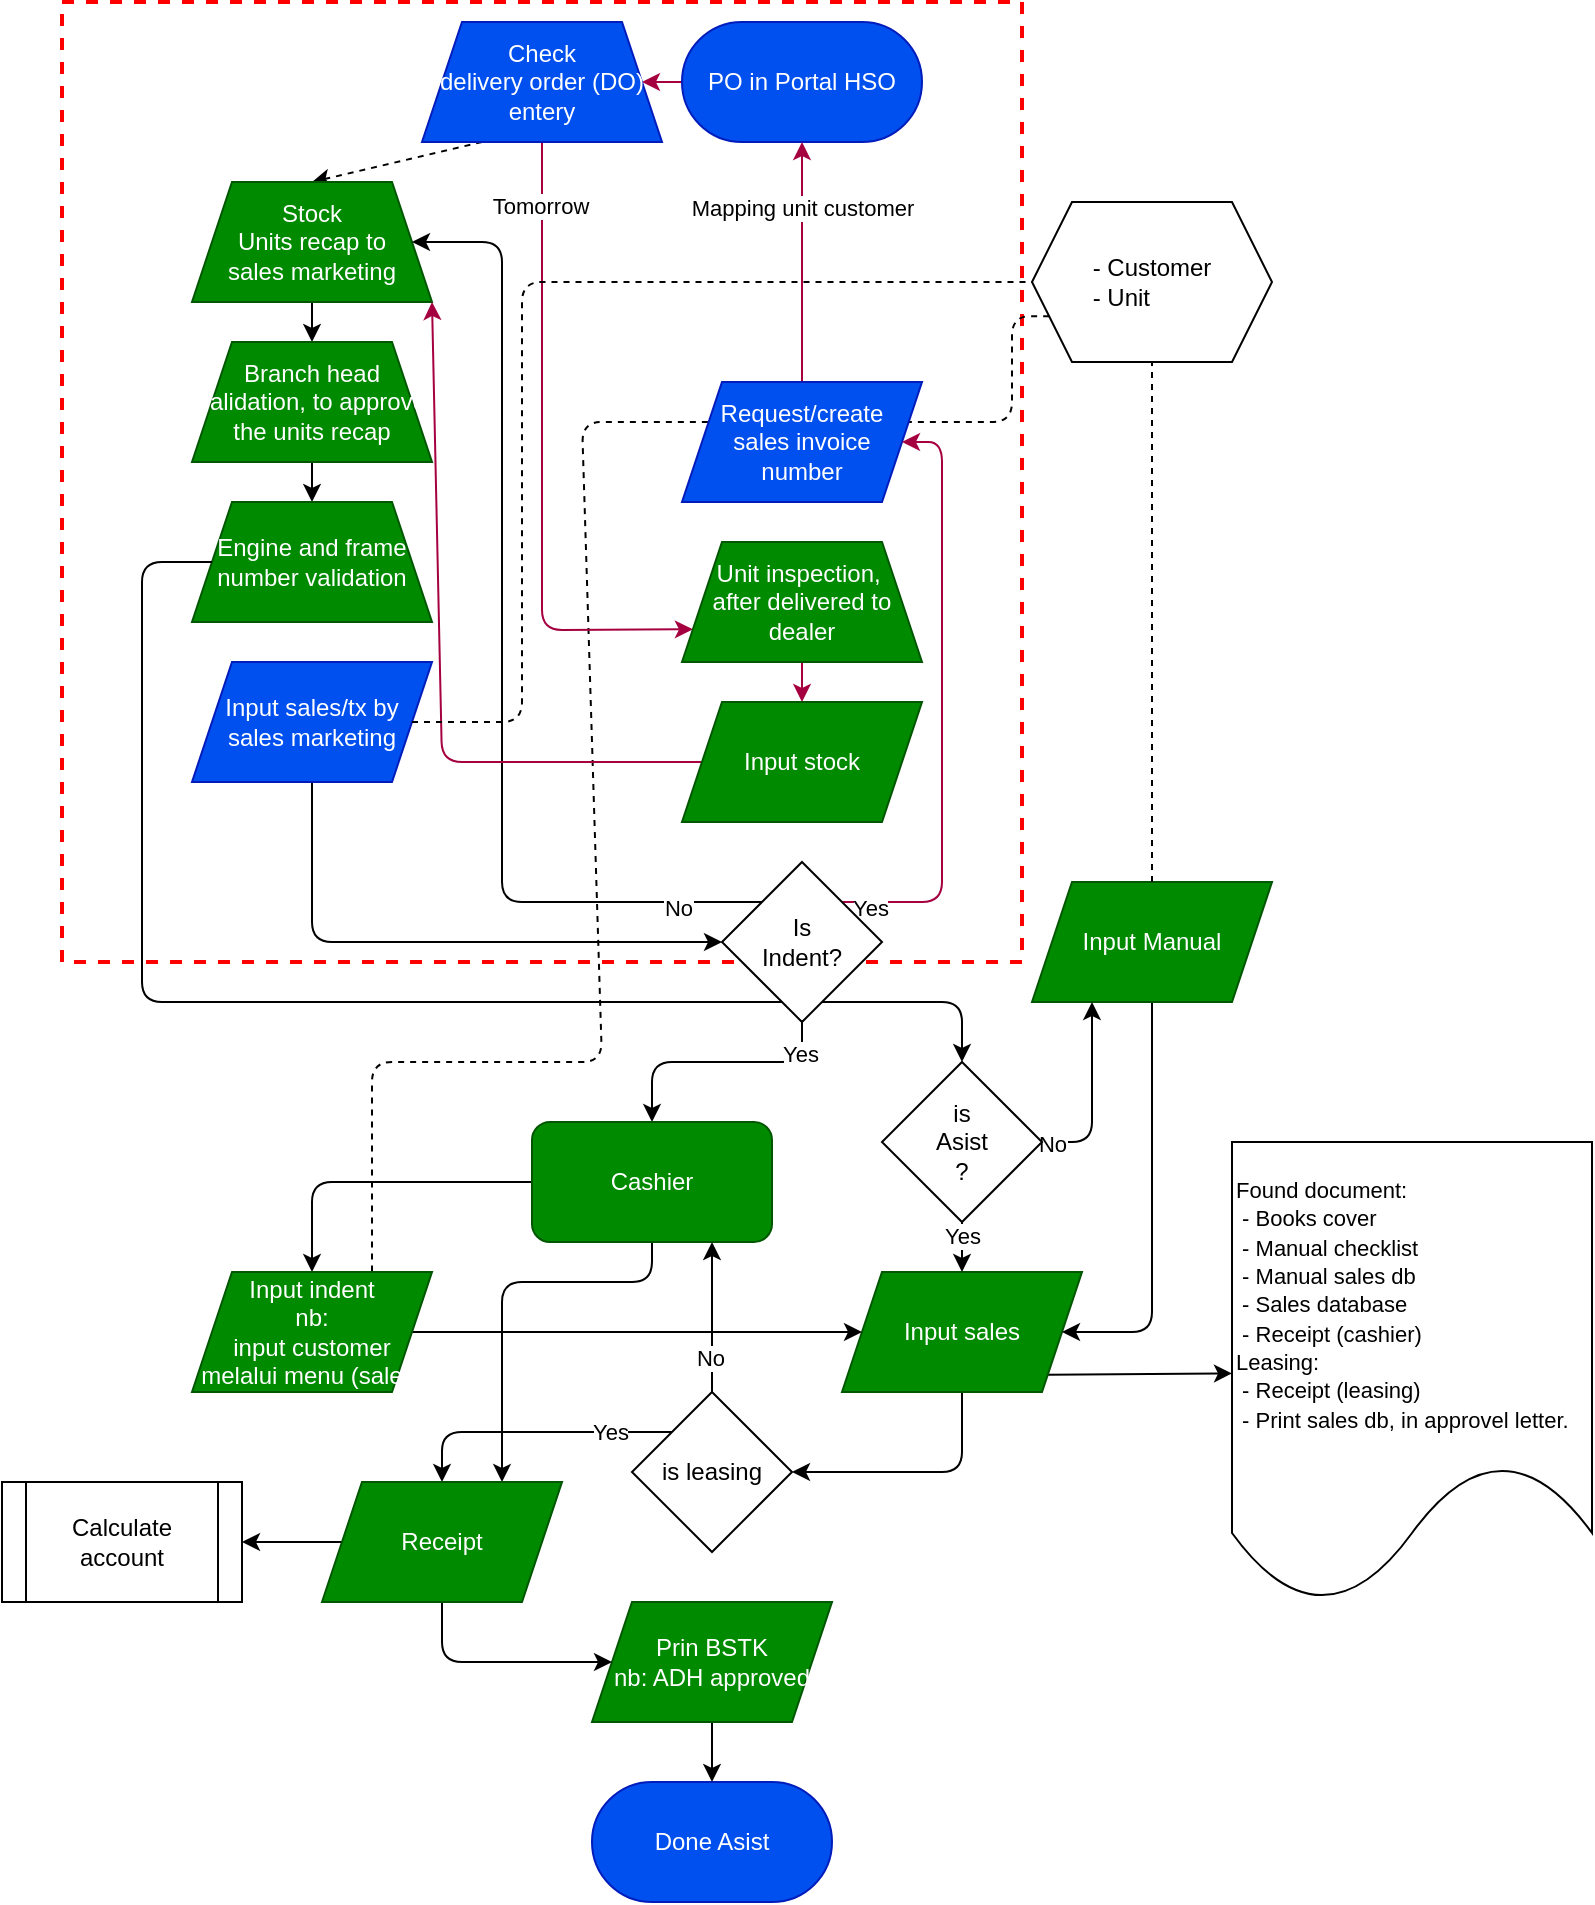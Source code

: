 <mxfile>
    <diagram id="iJ4j9qFzNyPS3AFb-b5w" name="BSTK">
        <mxGraphModel dx="1132" dy="708" grid="1" gridSize="10" guides="1" tooltips="1" connect="1" arrows="1" fold="1" page="1" pageScale="1" pageWidth="850" pageHeight="1100" math="0" shadow="0">
            <root>
                <mxCell id="0"/>
                <mxCell id="1" parent="0"/>
                <mxCell id="69" value="" style="whiteSpace=wrap;html=1;aspect=fixed;fillColor=none;dashed=1;strokeColor=#FF0000;strokeWidth=2;" vertex="1" parent="1">
                    <mxGeometry x="60" y="30" width="480" height="480" as="geometry"/>
                </mxCell>
                <mxCell id="65" value="" style="endArrow=none;html=1;dashed=1;entryX=0.75;entryY=0;entryDx=0;entryDy=0;exitX=0;exitY=0.75;exitDx=0;exitDy=0;" parent="1" source="28" target="39" edge="1">
                    <mxGeometry width="50" height="50" relative="1" as="geometry">
                        <mxPoint x="555" y="250" as="sourcePoint"/>
                        <mxPoint x="175" y="640" as="targetPoint"/>
                        <Array as="points">
                            <mxPoint x="535" y="187"/>
                            <mxPoint x="535" y="240"/>
                            <mxPoint x="320" y="240"/>
                            <mxPoint x="330" y="560"/>
                            <mxPoint x="215" y="560"/>
                        </Array>
                    </mxGeometry>
                </mxCell>
                <mxCell id="6" value="" style="edgeStyle=none;html=1;fillColor=#d80073;strokeColor=#A50040;" parent="1" source="2" target="5" edge="1">
                    <mxGeometry relative="1" as="geometry"/>
                </mxCell>
                <mxCell id="2" value="PO in Portal HSO" style="rounded=1;whiteSpace=wrap;html=1;arcSize=50;fillColor=#0050ef;fontColor=#ffffff;strokeColor=#001DBC;" parent="1" vertex="1">
                    <mxGeometry x="370" y="40" width="120" height="60" as="geometry"/>
                </mxCell>
                <mxCell id="8" value="" style="edgeStyle=none;html=1;entryX=0;entryY=0.75;entryDx=0;entryDy=0;fillColor=#d80073;strokeColor=#A50040;" parent="1" source="5" target="19" edge="1">
                    <mxGeometry relative="1" as="geometry">
                        <Array as="points">
                            <mxPoint x="300" y="344"/>
                        </Array>
                    </mxGeometry>
                </mxCell>
                <mxCell id="77" value="Tomorrow" style="edgeLabel;html=1;align=center;verticalAlign=middle;resizable=0;points=[];" vertex="1" connectable="0" parent="8">
                    <mxGeometry x="-0.8" y="-1" relative="1" as="geometry">
                        <mxPoint as="offset"/>
                    </mxGeometry>
                </mxCell>
                <mxCell id="74" style="edgeStyle=none;html=1;exitX=0.25;exitY=1;exitDx=0;exitDy=0;entryX=0.5;entryY=0;entryDx=0;entryDy=0;strokeWidth=1;dashed=1;" edge="1" parent="1" source="5" target="7">
                    <mxGeometry relative="1" as="geometry"/>
                </mxCell>
                <mxCell id="5" value="&lt;span&gt;Check&lt;br&gt;delivery order (DO)&lt;br&gt;entery&lt;/span&gt;" style="shape=trapezoid;perimeter=trapezoidPerimeter;whiteSpace=wrap;html=1;fixedSize=1;fillColor=#0050ef;fontColor=#ffffff;strokeColor=#001DBC;" parent="1" vertex="1">
                    <mxGeometry x="240" y="40" width="120" height="60" as="geometry"/>
                </mxCell>
                <mxCell id="10" value="" style="edgeStyle=none;html=1;" parent="1" source="7" target="9" edge="1">
                    <mxGeometry relative="1" as="geometry"/>
                </mxCell>
                <mxCell id="7" value="Stock&lt;br&gt;Units recap to&lt;br&gt;sales marketing" style="shape=trapezoid;perimeter=trapezoidPerimeter;whiteSpace=wrap;html=1;fixedSize=1;fillColor=#008a00;fontColor=#ffffff;strokeColor=#005700;" parent="1" vertex="1">
                    <mxGeometry x="125" y="120" width="120" height="60" as="geometry"/>
                </mxCell>
                <mxCell id="14" value="" style="edgeStyle=none;html=1;" parent="1" source="9" target="13" edge="1">
                    <mxGeometry relative="1" as="geometry"/>
                </mxCell>
                <mxCell id="9" value="Branch head validation, to approve the units recap" style="shape=trapezoid;perimeter=trapezoidPerimeter;whiteSpace=wrap;html=1;fixedSize=1;fillColor=#008a00;fontColor=#ffffff;strokeColor=#005700;" parent="1" vertex="1">
                    <mxGeometry x="125" y="200" width="120" height="60" as="geometry"/>
                </mxCell>
                <mxCell id="13" value="Engine and frame number validation" style="shape=trapezoid;perimeter=trapezoidPerimeter;whiteSpace=wrap;html=1;fixedSize=1;fillColor=#008a00;fontColor=#ffffff;strokeColor=#005700;" parent="1" vertex="1">
                    <mxGeometry x="125" y="280" width="120" height="60" as="geometry"/>
                </mxCell>
                <mxCell id="36" style="edgeStyle=none;html=1;exitX=0;exitY=0;exitDx=0;exitDy=0;entryX=1;entryY=0.5;entryDx=0;entryDy=0;fontSize=11;strokeWidth=1;" parent="1" source="23" target="7" edge="1">
                    <mxGeometry relative="1" as="geometry">
                        <Array as="points">
                            <mxPoint x="280" y="480"/>
                            <mxPoint x="280" y="150"/>
                        </Array>
                    </mxGeometry>
                </mxCell>
                <mxCell id="83" value="No" style="edgeLabel;html=1;align=center;verticalAlign=middle;resizable=0;points=[];" vertex="1" connectable="0" parent="36">
                    <mxGeometry x="-0.834" y="3" relative="1" as="geometry">
                        <mxPoint as="offset"/>
                    </mxGeometry>
                </mxCell>
                <mxCell id="66" style="edgeStyle=none;html=1;exitX=0.5;exitY=1;exitDx=0;exitDy=0;entryX=0;entryY=0.5;entryDx=0;entryDy=0;" edge="1" parent="1" source="15" target="23">
                    <mxGeometry relative="1" as="geometry">
                        <Array as="points">
                            <mxPoint x="185" y="500"/>
                        </Array>
                    </mxGeometry>
                </mxCell>
                <mxCell id="15" value="Input sales/tx by sales marketing" style="shape=parallelogram;perimeter=parallelogramPerimeter;whiteSpace=wrap;html=1;fixedSize=1;fillColor=#0050ef;fontColor=#ffffff;strokeColor=#001DBC;" parent="1" vertex="1">
                    <mxGeometry x="125" y="360" width="120" height="60" as="geometry"/>
                </mxCell>
                <mxCell id="78" style="edgeStyle=none;html=1;exitX=0.5;exitY=0;exitDx=0;exitDy=0;entryX=0.5;entryY=1;entryDx=0;entryDy=0;strokeWidth=1;fillColor=#d80073;strokeColor=#A50040;" edge="1" parent="1" source="17" target="2">
                    <mxGeometry relative="1" as="geometry"/>
                </mxCell>
                <mxCell id="80" value="Mapping unit customer" style="edgeLabel;html=1;align=center;verticalAlign=middle;resizable=0;points=[];" vertex="1" connectable="0" parent="78">
                    <mxGeometry x="0.447" relative="1" as="geometry">
                        <mxPoint as="offset"/>
                    </mxGeometry>
                </mxCell>
                <mxCell id="17" value="Request/create&lt;br&gt;sales invoice&lt;br&gt;number" style="shape=parallelogram;perimeter=parallelogramPerimeter;whiteSpace=wrap;html=1;fixedSize=1;fillColor=#0050ef;fontColor=#ffffff;strokeColor=#001DBC;" parent="1" vertex="1">
                    <mxGeometry x="370" y="220" width="120" height="60" as="geometry"/>
                </mxCell>
                <mxCell id="22" value="" style="edgeStyle=none;html=1;fillColor=#d80073;strokeColor=#A50040;" parent="1" source="19" target="21" edge="1">
                    <mxGeometry relative="1" as="geometry"/>
                </mxCell>
                <mxCell id="19" value="Unit inspection,&amp;nbsp;&lt;br&gt;after delivered to dealer" style="shape=trapezoid;perimeter=trapezoidPerimeter;whiteSpace=wrap;html=1;fixedSize=1;fillColor=#008a00;strokeColor=#005700;fontColor=#ffffff;" parent="1" vertex="1">
                    <mxGeometry x="370" y="300" width="120" height="60" as="geometry"/>
                </mxCell>
                <mxCell id="67" style="edgeStyle=none;html=1;exitX=0;exitY=0.5;exitDx=0;exitDy=0;entryX=1;entryY=1;entryDx=0;entryDy=0;strokeWidth=1;fillColor=#d80073;strokeColor=#A50040;" edge="1" parent="1" source="21" target="7">
                    <mxGeometry relative="1" as="geometry">
                        <Array as="points">
                            <mxPoint x="250" y="410"/>
                        </Array>
                    </mxGeometry>
                </mxCell>
                <mxCell id="21" value="Input stock" style="shape=parallelogram;perimeter=parallelogramPerimeter;whiteSpace=wrap;html=1;fixedSize=1;fillColor=#008a00;strokeColor=#005700;fontColor=#ffffff;" parent="1" vertex="1">
                    <mxGeometry x="370" y="380" width="120" height="60" as="geometry"/>
                </mxCell>
                <mxCell id="25" style="edgeStyle=none;html=1;exitX=0;exitY=0.5;exitDx=0;exitDy=0;fontStyle=1;entryX=0.5;entryY=0;entryDx=0;entryDy=0;" parent="1" source="13" target="44" edge="1">
                    <mxGeometry relative="1" as="geometry">
                        <mxPoint x="485" y="500" as="targetPoint"/>
                        <Array as="points">
                            <mxPoint x="100" y="310"/>
                            <mxPoint x="100" y="530"/>
                            <mxPoint x="510" y="530"/>
                        </Array>
                    </mxGeometry>
                </mxCell>
                <mxCell id="43" style="edgeStyle=none;html=1;exitX=0.5;exitY=1;exitDx=0;exitDy=0;entryX=0.5;entryY=0;entryDx=0;entryDy=0;" parent="1" source="23" target="37" edge="1">
                    <mxGeometry relative="1" as="geometry">
                        <Array as="points">
                            <mxPoint x="430" y="560"/>
                            <mxPoint x="355" y="560"/>
                        </Array>
                    </mxGeometry>
                </mxCell>
                <mxCell id="DfugBH4wGImhdgYiXU5F-77" value="Yes" style="edgeLabel;html=1;align=center;verticalAlign=middle;resizable=0;points=[];" parent="43" vertex="1" connectable="0">
                    <mxGeometry x="-0.754" y="-1" relative="1" as="geometry">
                        <mxPoint as="offset"/>
                    </mxGeometry>
                </mxCell>
                <mxCell id="81" style="edgeStyle=none;html=1;exitX=1;exitY=0;exitDx=0;exitDy=0;entryX=1;entryY=0.5;entryDx=0;entryDy=0;strokeWidth=1;fillColor=#d80073;strokeColor=#A50040;" edge="1" parent="1" source="23" target="17">
                    <mxGeometry relative="1" as="geometry">
                        <Array as="points">
                            <mxPoint x="500" y="480"/>
                            <mxPoint x="500" y="250"/>
                        </Array>
                    </mxGeometry>
                </mxCell>
                <mxCell id="82" value="Yes" style="edgeLabel;html=1;align=center;verticalAlign=middle;resizable=0;points=[];" vertex="1" connectable="0" parent="81">
                    <mxGeometry x="-0.91" y="-3" relative="1" as="geometry">
                        <mxPoint as="offset"/>
                    </mxGeometry>
                </mxCell>
                <mxCell id="23" value="Is&lt;br&gt;Indent?" style="rhombus;whiteSpace=wrap;html=1;" parent="1" vertex="1">
                    <mxGeometry x="390" y="460" width="80" height="80" as="geometry"/>
                </mxCell>
                <mxCell id="33" value="" style="edgeStyle=none;html=1;exitX=1;exitY=1;exitDx=0;exitDy=0;" parent="1" source="26" target="32" edge="1">
                    <mxGeometry relative="1" as="geometry"/>
                </mxCell>
                <mxCell id="DfugBH4wGImhdgYiXU5F-67" value="" style="edgeStyle=none;html=1;exitX=0.5;exitY=1;exitDx=0;exitDy=0;" parent="1" source="26" target="DfugBH4wGImhdgYiXU5F-66" edge="1">
                    <mxGeometry relative="1" as="geometry">
                        <Array as="points">
                            <mxPoint x="510" y="765"/>
                        </Array>
                    </mxGeometry>
                </mxCell>
                <mxCell id="26" value="Input sales" style="shape=parallelogram;perimeter=parallelogramPerimeter;whiteSpace=wrap;html=1;fixedSize=1;fillColor=#008a00;fontColor=#ffffff;strokeColor=#005700;" parent="1" vertex="1">
                    <mxGeometry x="450" y="665" width="120" height="60" as="geometry"/>
                </mxCell>
                <mxCell id="28" value="&lt;div&gt;&lt;div style=&quot;text-align: left&quot;&gt;&lt;span&gt;- Customer&lt;/span&gt;&lt;/div&gt;&lt;span&gt;&lt;div style=&quot;text-align: left&quot;&gt;&lt;span&gt;- Unit&lt;/span&gt;&lt;/div&gt;&lt;/span&gt;&lt;/div&gt;" style="shape=hexagon;perimeter=hexagonPerimeter2;whiteSpace=wrap;html=1;fixedSize=1;" parent="1" vertex="1">
                    <mxGeometry x="545" y="130" width="120" height="80" as="geometry"/>
                </mxCell>
                <mxCell id="32" value="&lt;font style=&quot;font-size: 11px&quot;&gt;Found document:&lt;br&gt;&lt;span&gt;&amp;nbsp;- Books cover&lt;br&gt;&amp;nbsp;- Manual checklist&lt;br&gt;&amp;nbsp;- Manual sales db&lt;br&gt;&amp;nbsp;- Sales database&lt;br&gt;&amp;nbsp;- Receipt (cashier)&lt;br&gt;Leasing:&lt;br&gt;&amp;nbsp;- Receipt (leasing)&lt;br&gt;&amp;nbsp;- Print sales db, in approvel letter.&lt;br&gt;&lt;/span&gt;&lt;/font&gt;" style="shape=document;whiteSpace=wrap;html=1;boundedLbl=1;align=left;" parent="1" vertex="1">
                    <mxGeometry x="645" y="600" width="180" height="230" as="geometry"/>
                </mxCell>
                <mxCell id="40" value="" style="edgeStyle=none;html=1;entryX=0.5;entryY=0;entryDx=0;entryDy=0;exitX=0;exitY=0.5;exitDx=0;exitDy=0;" parent="1" source="37" target="39" edge="1">
                    <mxGeometry relative="1" as="geometry">
                        <Array as="points">
                            <mxPoint x="185" y="620"/>
                        </Array>
                    </mxGeometry>
                </mxCell>
                <mxCell id="DfugBH4wGImhdgYiXU5F-84" style="edgeStyle=none;html=1;exitX=0.5;exitY=1;exitDx=0;exitDy=0;entryX=0.75;entryY=0;entryDx=0;entryDy=0;" parent="1" source="37" target="DfugBH4wGImhdgYiXU5F-83" edge="1">
                    <mxGeometry relative="1" as="geometry">
                        <Array as="points">
                            <mxPoint x="355" y="670"/>
                            <mxPoint x="280" y="670"/>
                        </Array>
                    </mxGeometry>
                </mxCell>
                <mxCell id="37" value="Cashier" style="rounded=1;whiteSpace=wrap;html=1;fillColor=#008a00;fontColor=#ffffff;strokeColor=#005700;" parent="1" vertex="1">
                    <mxGeometry x="295" y="590" width="120" height="60" as="geometry"/>
                </mxCell>
                <mxCell id="DfugBH4wGImhdgYiXU5F-70" style="edgeStyle=none;html=1;exitX=1;exitY=0.5;exitDx=0;exitDy=0;entryX=0;entryY=0.5;entryDx=0;entryDy=0;" parent="1" source="39" target="26" edge="1">
                    <mxGeometry relative="1" as="geometry"/>
                </mxCell>
                <mxCell id="39" value="Input indent&lt;br&gt;nb: &lt;br&gt;input customer&lt;br&gt;melalui menu (sales)" style="shape=parallelogram;perimeter=parallelogramPerimeter;whiteSpace=wrap;html=1;fixedSize=1;fillColor=#008a00;fontColor=#ffffff;strokeColor=#005700;" parent="1" vertex="1">
                    <mxGeometry x="125" y="665" width="120" height="60" as="geometry"/>
                </mxCell>
                <mxCell id="49" style="edgeStyle=none;html=1;exitX=0.5;exitY=1;exitDx=0;exitDy=0;entryX=1;entryY=0.5;entryDx=0;entryDy=0;" parent="1" source="41" target="26" edge="1">
                    <mxGeometry relative="1" as="geometry">
                        <Array as="points">
                            <mxPoint x="605" y="695"/>
                        </Array>
                    </mxGeometry>
                </mxCell>
                <mxCell id="41" value="Input Manual" style="shape=parallelogram;perimeter=parallelogramPerimeter;whiteSpace=wrap;html=1;fixedSize=1;fillColor=#008a00;strokeColor=#005700;fontColor=#ffffff;" parent="1" vertex="1">
                    <mxGeometry x="545" y="470" width="120" height="60" as="geometry"/>
                </mxCell>
                <mxCell id="47" style="edgeStyle=none;html=1;exitX=0.5;exitY=1;exitDx=0;exitDy=0;entryX=0.5;entryY=0;entryDx=0;entryDy=0;" parent="1" source="44" target="26" edge="1">
                    <mxGeometry relative="1" as="geometry"/>
                </mxCell>
                <mxCell id="DfugBH4wGImhdgYiXU5F-82" value="Yes" style="edgeLabel;html=1;align=center;verticalAlign=middle;resizable=0;points=[];" parent="47" vertex="1" connectable="0">
                    <mxGeometry x="-0.472" relative="1" as="geometry">
                        <mxPoint as="offset"/>
                    </mxGeometry>
                </mxCell>
                <mxCell id="DfugBH4wGImhdgYiXU5F-80" style="edgeStyle=none;html=1;exitX=1;exitY=0.5;exitDx=0;exitDy=0;entryX=0.25;entryY=1;entryDx=0;entryDy=0;" parent="1" source="44" target="41" edge="1">
                    <mxGeometry relative="1" as="geometry">
                        <Array as="points">
                            <mxPoint x="575" y="600"/>
                        </Array>
                    </mxGeometry>
                </mxCell>
                <mxCell id="DfugBH4wGImhdgYiXU5F-81" value="No" style="edgeLabel;html=1;align=center;verticalAlign=middle;resizable=0;points=[];" parent="DfugBH4wGImhdgYiXU5F-80" vertex="1" connectable="0">
                    <mxGeometry x="-0.895" y="-1" relative="1" as="geometry">
                        <mxPoint as="offset"/>
                    </mxGeometry>
                </mxCell>
                <mxCell id="44" value="is&lt;br&gt;Asist&lt;br&gt;?" style="rhombus;whiteSpace=wrap;html=1;" parent="1" vertex="1">
                    <mxGeometry x="470" y="560" width="80" height="80" as="geometry"/>
                </mxCell>
                <mxCell id="61" value="Done Asist" style="rounded=1;whiteSpace=wrap;html=1;arcSize=50;fillColor=#0050ef;fontColor=#ffffff;strokeColor=#001DBC;" parent="1" vertex="1">
                    <mxGeometry x="325" y="920" width="120" height="60" as="geometry"/>
                </mxCell>
                <mxCell id="62" value="" style="endArrow=none;html=1;entryX=0.5;entryY=1;entryDx=0;entryDy=0;exitX=0.5;exitY=0;exitDx=0;exitDy=0;dashed=1;" parent="1" source="41" target="28" edge="1">
                    <mxGeometry width="50" height="50" relative="1" as="geometry">
                        <mxPoint x="565" y="300" as="sourcePoint"/>
                        <mxPoint x="615" y="250" as="targetPoint"/>
                    </mxGeometry>
                </mxCell>
                <mxCell id="64" value="" style="endArrow=none;html=1;dashed=1;exitX=1;exitY=0.5;exitDx=0;exitDy=0;entryX=0;entryY=0.5;entryDx=0;entryDy=0;" parent="1" source="15" target="28" edge="1">
                    <mxGeometry width="50" height="50" relative="1" as="geometry">
                        <mxPoint x="565" y="270" as="sourcePoint"/>
                        <mxPoint x="615" y="220" as="targetPoint"/>
                        <Array as="points">
                            <mxPoint x="290" y="390"/>
                            <mxPoint x="290" y="170"/>
                        </Array>
                    </mxGeometry>
                </mxCell>
                <mxCell id="DfugBH4wGImhdgYiXU5F-72" style="edgeStyle=none;html=1;exitX=0.5;exitY=0;exitDx=0;exitDy=0;entryX=0.75;entryY=1;entryDx=0;entryDy=0;" parent="1" source="DfugBH4wGImhdgYiXU5F-66" target="37" edge="1">
                    <mxGeometry relative="1" as="geometry"/>
                </mxCell>
                <mxCell id="DfugBH4wGImhdgYiXU5F-76" value="No" style="edgeLabel;html=1;align=center;verticalAlign=middle;resizable=0;points=[];" parent="DfugBH4wGImhdgYiXU5F-72" vertex="1" connectable="0">
                    <mxGeometry x="-0.547" y="1" relative="1" as="geometry">
                        <mxPoint as="offset"/>
                    </mxGeometry>
                </mxCell>
                <mxCell id="BAKmZwKVgwEDWxH28n9g-89" style="edgeStyle=none;html=1;exitX=0;exitY=0;exitDx=0;exitDy=0;entryX=0.5;entryY=0;entryDx=0;entryDy=0;" parent="1" source="DfugBH4wGImhdgYiXU5F-66" target="DfugBH4wGImhdgYiXU5F-83" edge="1">
                    <mxGeometry relative="1" as="geometry">
                        <Array as="points">
                            <mxPoint x="250" y="745"/>
                        </Array>
                    </mxGeometry>
                </mxCell>
                <mxCell id="emJ4wh3cJltIn6uFI6F5-83" value="Yes" style="edgeLabel;html=1;align=center;verticalAlign=middle;resizable=0;points=[];" vertex="1" connectable="0" parent="BAKmZwKVgwEDWxH28n9g-89">
                    <mxGeometry x="-0.572" relative="1" as="geometry">
                        <mxPoint x="-1" as="offset"/>
                    </mxGeometry>
                </mxCell>
                <mxCell id="DfugBH4wGImhdgYiXU5F-66" value="is leasing" style="rhombus;whiteSpace=wrap;html=1;" parent="1" vertex="1">
                    <mxGeometry x="345" y="725" width="80" height="80" as="geometry"/>
                </mxCell>
                <mxCell id="DfugBH4wGImhdgYiXU5F-75" value="" style="edgeStyle=none;html=1;" parent="1" source="DfugBH4wGImhdgYiXU5F-69" target="61" edge="1">
                    <mxGeometry relative="1" as="geometry"/>
                </mxCell>
                <mxCell id="DfugBH4wGImhdgYiXU5F-69" value="Prin BSTK&lt;br&gt;nb: ADH approved" style="shape=parallelogram;perimeter=parallelogramPerimeter;whiteSpace=wrap;html=1;fixedSize=1;fillColor=#008a00;fontColor=#ffffff;strokeColor=#005700;" parent="1" vertex="1">
                    <mxGeometry x="325" y="830" width="120" height="60" as="geometry"/>
                </mxCell>
                <mxCell id="DfugBH4wGImhdgYiXU5F-85" style="edgeStyle=none;html=1;exitX=0.5;exitY=1;exitDx=0;exitDy=0;entryX=0;entryY=0.5;entryDx=0;entryDy=0;" parent="1" source="DfugBH4wGImhdgYiXU5F-83" target="DfugBH4wGImhdgYiXU5F-69" edge="1">
                    <mxGeometry relative="1" as="geometry">
                        <Array as="points">
                            <mxPoint x="250" y="860"/>
                        </Array>
                    </mxGeometry>
                </mxCell>
                <mxCell id="DfugBH4wGImhdgYiXU5F-87" value="" style="edgeStyle=none;html=1;" parent="1" source="DfugBH4wGImhdgYiXU5F-83" target="DfugBH4wGImhdgYiXU5F-86" edge="1">
                    <mxGeometry relative="1" as="geometry"/>
                </mxCell>
                <mxCell id="DfugBH4wGImhdgYiXU5F-83" value="Receipt" style="shape=parallelogram;perimeter=parallelogramPerimeter;whiteSpace=wrap;html=1;fixedSize=1;fillColor=#008a00;fontColor=#ffffff;strokeColor=#005700;" parent="1" vertex="1">
                    <mxGeometry x="190" y="770" width="120" height="60" as="geometry"/>
                </mxCell>
                <mxCell id="DfugBH4wGImhdgYiXU5F-86" value="Calculate account" style="shape=process;whiteSpace=wrap;html=1;backgroundOutline=1;" parent="1" vertex="1">
                    <mxGeometry x="30" y="770" width="120" height="60" as="geometry"/>
                </mxCell>
            </root>
        </mxGraphModel>
    </diagram>
    <diagram id="v8GTgPEvDIFBfP7R7guy" name="Penagihan">
        <mxGraphModel dx="962" dy="602" grid="1" gridSize="10" guides="1" tooltips="1" connect="1" arrows="1" fold="1" page="1" pageScale="1" pageWidth="850" pageHeight="1100" math="0" shadow="0">
            <root>
                <mxCell id="GmEpQiNNZt4ZZr8mpuTk-0"/>
                <mxCell id="GmEpQiNNZt4ZZr8mpuTk-1" parent="GmEpQiNNZt4ZZr8mpuTk-0"/>
                <mxCell id="Q_I9X__tKUnE55MZpNYp-2" value="" style="edgeStyle=none;html=1;" parent="GmEpQiNNZt4ZZr8mpuTk-1" source="Q_I9X__tKUnE55MZpNYp-0" target="Q_I9X__tKUnE55MZpNYp-1" edge="1">
                    <mxGeometry relative="1" as="geometry"/>
                </mxCell>
                <mxCell id="Q_I9X__tKUnE55MZpNYp-0" value="LEASING" style="rounded=1;whiteSpace=wrap;html=1;arcSize=50;" parent="GmEpQiNNZt4ZZr8mpuTk-1" vertex="1">
                    <mxGeometry x="365" y="20" width="120" height="60" as="geometry"/>
                </mxCell>
                <mxCell id="GmpOrZBrnGhalzWjqzNu-2" value="" style="edgeStyle=none;html=1;" parent="GmEpQiNNZt4ZZr8mpuTk-1" source="Q_I9X__tKUnE55MZpNYp-1" target="GmpOrZBrnGhalzWjqzNu-1" edge="1">
                    <mxGeometry relative="1" as="geometry"/>
                </mxCell>
                <mxCell id="GmpOrZBrnGhalzWjqzNu-3" style="edgeStyle=none;html=1;exitX=0;exitY=0.5;exitDx=0;exitDy=0;entryX=1;entryY=0.5;entryDx=0;entryDy=0;" parent="GmEpQiNNZt4ZZr8mpuTk-1" source="Q_I9X__tKUnE55MZpNYp-1" target="GmpOrZBrnGhalzWjqzNu-0" edge="1">
                    <mxGeometry relative="1" as="geometry"/>
                </mxCell>
                <mxCell id="DXlTRovL6xOgQTwKJ19b-2" value="" style="edgeStyle=none;html=1;strokeWidth=1;" edge="1" parent="GmEpQiNNZt4ZZr8mpuTk-1" source="Q_I9X__tKUnE55MZpNYp-1" target="DXlTRovL6xOgQTwKJ19b-1">
                    <mxGeometry relative="1" as="geometry"/>
                </mxCell>
                <mxCell id="Q_I9X__tKUnE55MZpNYp-1" value="Yesterday:&lt;br&gt;Input sales&lt;br&gt;leasing" style="shape=parallelogram;perimeter=parallelogramPerimeter;whiteSpace=wrap;html=1;fixedSize=1;fillColor=#008a00;fontColor=#ffffff;strokeColor=#005700;" parent="GmEpQiNNZt4ZZr8mpuTk-1" vertex="1">
                    <mxGeometry x="365" y="100" width="120" height="60" as="geometry"/>
                </mxCell>
                <mxCell id="GmpOrZBrnGhalzWjqzNu-5" style="edgeStyle=none;html=1;exitX=0.5;exitY=1;exitDx=0;exitDy=0;entryX=0.5;entryY=0;entryDx=0;entryDy=0;" parent="GmEpQiNNZt4ZZr8mpuTk-1" source="GmpOrZBrnGhalzWjqzNu-0" target="GmpOrZBrnGhalzWjqzNu-4" edge="1">
                    <mxGeometry relative="1" as="geometry"/>
                </mxCell>
                <mxCell id="GmpOrZBrnGhalzWjqzNu-0" value="ACCOUNTING/&lt;br&gt;FINANCE" style="rounded=1;whiteSpace=wrap;html=1;arcSize=50;" parent="GmEpQiNNZt4ZZr8mpuTk-1" vertex="1">
                    <mxGeometry x="180" y="100" width="120" height="60" as="geometry"/>
                </mxCell>
                <mxCell id="J0gOmS68St4jyQfyZ7O3-3" value="" style="edgeStyle=none;html=1;" parent="GmEpQiNNZt4ZZr8mpuTk-1" source="GmpOrZBrnGhalzWjqzNu-1" target="J0gOmS68St4jyQfyZ7O3-2" edge="1">
                    <mxGeometry relative="1" as="geometry"/>
                </mxCell>
                <mxCell id="GmpOrZBrnGhalzWjqzNu-1" value="Download data&lt;br&gt;and&lt;br&gt;paste in monitoring tools" style="shape=trapezoid;perimeter=trapezoidPerimeter;whiteSpace=wrap;html=1;fixedSize=1;fillColor=#008a00;strokeColor=#005700;fontColor=#ffffff;" parent="GmEpQiNNZt4ZZr8mpuTk-1" vertex="1">
                    <mxGeometry x="365" y="180" width="120" height="60" as="geometry"/>
                </mxCell>
                <mxCell id="GmpOrZBrnGhalzWjqzNu-7" value="" style="edgeStyle=none;html=1;" parent="GmEpQiNNZt4ZZr8mpuTk-1" source="GmpOrZBrnGhalzWjqzNu-4" target="GmpOrZBrnGhalzWjqzNu-6" edge="1">
                    <mxGeometry relative="1" as="geometry"/>
                </mxCell>
                <mxCell id="GmpOrZBrnGhalzWjqzNu-4" value="Choose sales&lt;br&gt;(lease paid)" style="shape=parallelogram;perimeter=parallelogramPerimeter;whiteSpace=wrap;html=1;fixedSize=1;fillColor=#a20025;fontColor=#ffffff;strokeColor=#6F0000;" parent="GmEpQiNNZt4ZZr8mpuTk-1" vertex="1">
                    <mxGeometry x="180" y="180" width="120" height="60" as="geometry"/>
                </mxCell>
                <mxCell id="QTRB3e0ypyOCsjY6Pwa0-1" style="edgeStyle=none;html=1;exitX=0;exitY=0.5;exitDx=0;exitDy=0;entryX=1;entryY=0.5;entryDx=0;entryDy=0;" parent="GmEpQiNNZt4ZZr8mpuTk-1" source="GmpOrZBrnGhalzWjqzNu-6" target="QTRB3e0ypyOCsjY6Pwa0-0" edge="1">
                    <mxGeometry relative="1" as="geometry"/>
                </mxCell>
                <mxCell id="J0gOmS68St4jyQfyZ7O3-1" value="" style="edgeStyle=none;html=1;" parent="GmEpQiNNZt4ZZr8mpuTk-1" source="GmpOrZBrnGhalzWjqzNu-6" target="J0gOmS68St4jyQfyZ7O3-0" edge="1">
                    <mxGeometry relative="1" as="geometry"/>
                </mxCell>
                <mxCell id="GmpOrZBrnGhalzWjqzNu-6" value="Matching&lt;br&gt;current account" style="shape=parallelogram;perimeter=parallelogramPerimeter;whiteSpace=wrap;html=1;fixedSize=1;fillColor=#a20025;fontColor=#ffffff;strokeColor=#6F0000;" parent="GmEpQiNNZt4ZZr8mpuTk-1" vertex="1">
                    <mxGeometry x="180" y="260" width="120" height="60" as="geometry"/>
                </mxCell>
                <mxCell id="QTRB3e0ypyOCsjY6Pwa0-0" value="Calculate&lt;br&gt;account" style="shape=process;whiteSpace=wrap;html=1;backgroundOutline=1;" parent="GmEpQiNNZt4ZZr8mpuTk-1" vertex="1">
                    <mxGeometry x="40" y="260" width="120" height="60" as="geometry"/>
                </mxCell>
                <mxCell id="J0gOmS68St4jyQfyZ7O3-0" value="Matching" style="rounded=1;whiteSpace=wrap;html=1;arcSize=50;" parent="GmEpQiNNZt4ZZr8mpuTk-1" vertex="1">
                    <mxGeometry x="180" y="340" width="120" height="60" as="geometry"/>
                </mxCell>
                <mxCell id="J0gOmS68St4jyQfyZ7O3-6" value="No" style="edgeStyle=none;html=1;" parent="GmEpQiNNZt4ZZr8mpuTk-1" source="J0gOmS68St4jyQfyZ7O3-2" target="J0gOmS68St4jyQfyZ7O3-5" edge="1">
                    <mxGeometry relative="1" as="geometry"/>
                </mxCell>
                <mxCell id="J0gOmS68St4jyQfyZ7O3-8" value="Yes" style="edgeStyle=none;html=1;entryX=0;entryY=0.5;entryDx=0;entryDy=0;" parent="GmEpQiNNZt4ZZr8mpuTk-1" source="J0gOmS68St4jyQfyZ7O3-2" target="oMeXJ1or74IfHMGFRNuD-3" edge="1">
                    <mxGeometry relative="1" as="geometry">
                        <mxPoint x="500" y="300" as="targetPoint"/>
                    </mxGeometry>
                </mxCell>
                <mxCell id="J0gOmS68St4jyQfyZ7O3-2" value="is&lt;br&gt;overdue?" style="rhombus;whiteSpace=wrap;html=1;" parent="GmEpQiNNZt4ZZr8mpuTk-1" vertex="1">
                    <mxGeometry x="385" y="260" width="80" height="80" as="geometry"/>
                </mxCell>
                <mxCell id="oMeXJ1or74IfHMGFRNuD-0" style="edgeStyle=none;html=1;exitX=0;exitY=0.5;exitDx=0;exitDy=0;entryX=1;entryY=0.5;entryDx=0;entryDy=0;" parent="GmEpQiNNZt4ZZr8mpuTk-1" source="J0gOmS68St4jyQfyZ7O3-5" target="GmpOrZBrnGhalzWjqzNu-4" edge="1">
                    <mxGeometry relative="1" as="geometry">
                        <Array as="points">
                            <mxPoint x="340" y="420"/>
                            <mxPoint x="340" y="210"/>
                        </Array>
                    </mxGeometry>
                </mxCell>
                <mxCell id="fdAWcUdKB6TWobjN0iDz-0" value="Yes" style="edgeLabel;html=1;align=center;verticalAlign=middle;resizable=0;points=[];" parent="oMeXJ1or74IfHMGFRNuD-0" vertex="1" connectable="0">
                    <mxGeometry x="-0.915" y="-3" relative="1" as="geometry">
                        <mxPoint as="offset"/>
                    </mxGeometry>
                </mxCell>
                <mxCell id="oMeXJ1or74IfHMGFRNuD-1" value="No" style="edgeStyle=none;html=1;exitX=1;exitY=0.5;exitDx=0;exitDy=0;entryX=1;entryY=1;entryDx=0;entryDy=0;" parent="GmEpQiNNZt4ZZr8mpuTk-1" source="J0gOmS68St4jyQfyZ7O3-5" target="J0gOmS68St4jyQfyZ7O3-2" edge="1">
                    <mxGeometry x="-0.622" relative="1" as="geometry">
                        <mxPoint x="560" y="330" as="targetPoint"/>
                        <Array as="points">
                            <mxPoint x="465" y="320"/>
                        </Array>
                        <mxPoint as="offset"/>
                    </mxGeometry>
                </mxCell>
                <mxCell id="J0gOmS68St4jyQfyZ7O3-5" value="is&lt;br&gt;lease paid?" style="rhombus;whiteSpace=wrap;html=1;" parent="GmEpQiNNZt4ZZr8mpuTk-1" vertex="1">
                    <mxGeometry x="385" y="380" width="80" height="80" as="geometry"/>
                </mxCell>
                <mxCell id="oMeXJ1or74IfHMGFRNuD-2" style="edgeStyle=none;html=1;exitX=0.5;exitY=0;exitDx=0;exitDy=0;entryX=1;entryY=0.5;entryDx=0;entryDy=0;" parent="GmEpQiNNZt4ZZr8mpuTk-1" source="oMeXJ1or74IfHMGFRNuD-3" target="GmpOrZBrnGhalzWjqzNu-1" edge="1">
                    <mxGeometry relative="1" as="geometry">
                        <mxPoint x="560" y="270" as="sourcePoint"/>
                        <Array as="points">
                            <mxPoint x="560" y="210"/>
                        </Array>
                    </mxGeometry>
                </mxCell>
                <mxCell id="oMeXJ1or74IfHMGFRNuD-3" value="Lease reminding" style="shape=trapezoid;perimeter=trapezoidPerimeter;whiteSpace=wrap;html=1;fixedSize=1;fillColor=#008a00;strokeColor=#005700;fontColor=#ffffff;" parent="GmEpQiNNZt4ZZr8mpuTk-1" vertex="1">
                    <mxGeometry x="500" y="270" width="120" height="60" as="geometry"/>
                </mxCell>
                <mxCell id="DXlTRovL6xOgQTwKJ19b-1" value="&lt;span style=&quot;font-size: 11px ; text-align: left&quot;&gt;&amp;nbsp;- Receipt (leasing)&lt;/span&gt;&lt;br style=&quot;font-size: 11px ; text-align: left&quot;&gt;&lt;span style=&quot;font-size: 11px ; text-align: left&quot;&gt;&amp;nbsp;- Print sales db, in approvel letter.&lt;/span&gt;" style="shape=process;whiteSpace=wrap;html=1;backgroundOutline=1;" vertex="1" parent="GmEpQiNNZt4ZZr8mpuTk-1">
                    <mxGeometry x="530" y="100" width="120" height="60" as="geometry"/>
                </mxCell>
            </root>
        </mxGraphModel>
    </diagram>
    <diagram id="x-cXamSDGhnDJdlRJ0Sg" name="STNK/BPKB">
        <mxGraphModel dx="1132" dy="708" grid="1" gridSize="10" guides="1" tooltips="1" connect="1" arrows="1" fold="1" page="1" pageScale="1" pageWidth="850" pageHeight="1100" math="0" shadow="0">
            <root>
                <mxCell id="aC-lXr1wnsTCfbBjPBIT-0"/>
                <mxCell id="aC-lXr1wnsTCfbBjPBIT-1" parent="aC-lXr1wnsTCfbBjPBIT-0"/>
                <mxCell id="vomziWoBpHPHLaUNYGCv-2" value="" style="edgeStyle=none;html=1;" parent="aC-lXr1wnsTCfbBjPBIT-1" source="vomziWoBpHPHLaUNYGCv-0" target="vomziWoBpHPHLaUNYGCv-1" edge="1">
                    <mxGeometry relative="1" as="geometry"/>
                </mxCell>
                <mxCell id="vomziWoBpHPHLaUNYGCv-0" value="STNK/BPKB&lt;br&gt;Submission" style="rounded=1;whiteSpace=wrap;html=1;arcSize=50;" parent="aC-lXr1wnsTCfbBjPBIT-1" vertex="1">
                    <mxGeometry x="540" y="100" width="120" height="60" as="geometry"/>
                </mxCell>
                <mxCell id="vomziWoBpHPHLaUNYGCv-4" value="" style="edgeStyle=none;html=1;" parent="aC-lXr1wnsTCfbBjPBIT-1" source="vomziWoBpHPHLaUNYGCv-1" target="vomziWoBpHPHLaUNYGCv-3" edge="1">
                    <mxGeometry relative="1" as="geometry"/>
                </mxCell>
                <mxCell id="vomziWoBpHPHLaUNYGCv-1" value="Input astra&lt;br&gt;invoice" style="shape=parallelogram;perimeter=parallelogramPerimeter;whiteSpace=wrap;html=1;fixedSize=1;fillColor=#008a00;fontColor=#ffffff;strokeColor=#005700;" parent="aC-lXr1wnsTCfbBjPBIT-1" vertex="1">
                    <mxGeometry x="365" y="100" width="120" height="60" as="geometry"/>
                </mxCell>
                <mxCell id="vomziWoBpHPHLaUNYGCv-6" value="" style="edgeStyle=none;html=1;" parent="aC-lXr1wnsTCfbBjPBIT-1" source="vomziWoBpHPHLaUNYGCv-3" target="vomziWoBpHPHLaUNYGCv-5" edge="1">
                    <mxGeometry relative="1" as="geometry"/>
                </mxCell>
                <mxCell id="vomziWoBpHPHLaUNYGCv-3" value="Input data&lt;br&gt;(sales)&lt;br&gt;STNK/BPKB&lt;br&gt;want submission" style="shape=parallelogram;perimeter=parallelogramPerimeter;whiteSpace=wrap;html=1;fixedSize=1;fillColor=#008a00;fontColor=#ffffff;strokeColor=#005700;" parent="aC-lXr1wnsTCfbBjPBIT-1" vertex="1">
                    <mxGeometry x="365" y="180" width="120" height="60" as="geometry"/>
                </mxCell>
                <mxCell id="vomziWoBpHPHLaUNYGCv-8" value="" style="edgeStyle=none;html=1;entryX=0.5;entryY=0;entryDx=0;entryDy=0;" parent="aC-lXr1wnsTCfbBjPBIT-1" source="vomziWoBpHPHLaUNYGCv-5" target="AgPmlQrk8EQBCfxP19g_-0" edge="1">
                    <mxGeometry relative="1" as="geometry">
                        <mxPoint x="425" y="380" as="targetPoint"/>
                    </mxGeometry>
                </mxCell>
                <mxCell id="vomziWoBpHPHLaUNYGCv-5" value="Choose&lt;br&gt;all data sales want submision recap" style="shape=parallelogram;perimeter=parallelogramPerimeter;whiteSpace=wrap;html=1;fixedSize=1;fillColor=#008a00;fontColor=#ffffff;strokeColor=#005700;" parent="aC-lXr1wnsTCfbBjPBIT-1" vertex="1">
                    <mxGeometry x="365" y="260" width="120" height="60" as="geometry"/>
                </mxCell>
                <mxCell id="AgPmlQrk8EQBCfxP19g_-5" style="edgeStyle=none;html=1;exitX=1;exitY=0.5;exitDx=0;exitDy=0;entryX=0.596;entryY=-0.045;entryDx=0;entryDy=0;entryPerimeter=0;" parent="aC-lXr1wnsTCfbBjPBIT-1" source="AgPmlQrk8EQBCfxP19g_-0" target="AgPmlQrk8EQBCfxP19g_-4" edge="1">
                    <mxGeometry relative="1" as="geometry"/>
                </mxCell>
                <mxCell id="AgPmlQrk8EQBCfxP19g_-7" value="No" style="edgeLabel;html=1;align=center;verticalAlign=middle;resizable=0;points=[];" parent="AgPmlQrk8EQBCfxP19g_-5" vertex="1" connectable="0">
                    <mxGeometry x="-0.567" y="4" relative="1" as="geometry">
                        <mxPoint as="offset"/>
                    </mxGeometry>
                </mxCell>
                <mxCell id="AgPmlQrk8EQBCfxP19g_-6" style="edgeStyle=none;html=1;exitX=0;exitY=0.5;exitDx=0;exitDy=0;entryX=0.5;entryY=0;entryDx=0;entryDy=0;" parent="aC-lXr1wnsTCfbBjPBIT-1" source="AgPmlQrk8EQBCfxP19g_-0" target="AgPmlQrk8EQBCfxP19g_-3" edge="1">
                    <mxGeometry relative="1" as="geometry"/>
                </mxCell>
                <mxCell id="AgPmlQrk8EQBCfxP19g_-8" value="Yes" style="edgeLabel;html=1;align=center;verticalAlign=middle;resizable=0;points=[];" parent="AgPmlQrk8EQBCfxP19g_-6" vertex="1" connectable="0">
                    <mxGeometry x="-0.508" y="3" relative="1" as="geometry">
                        <mxPoint as="offset"/>
                    </mxGeometry>
                </mxCell>
                <mxCell id="AgPmlQrk8EQBCfxP19g_-0" value="is unotice&lt;br&gt;already?" style="rhombus;whiteSpace=wrap;html=1;" parent="aC-lXr1wnsTCfbBjPBIT-1" vertex="1">
                    <mxGeometry x="385" y="340" width="80" height="80" as="geometry"/>
                </mxCell>
                <mxCell id="Biqihgof6n2p29BWMpe7-2" style="edgeStyle=none;html=1;exitX=0.5;exitY=1;exitDx=0;exitDy=0;entryX=0.25;entryY=0;entryDx=0;entryDy=0;" parent="aC-lXr1wnsTCfbBjPBIT-1" source="AgPmlQrk8EQBCfxP19g_-3" target="Biqihgof6n2p29BWMpe7-0" edge="1">
                    <mxGeometry relative="1" as="geometry"/>
                </mxCell>
                <mxCell id="AgPmlQrk8EQBCfxP19g_-3" value="input notice" style="shape=parallelogram;perimeter=parallelogramPerimeter;whiteSpace=wrap;html=1;fixedSize=1;fillColor=#60a917;fontColor=#ffffff;strokeColor=#2D7600;" parent="aC-lXr1wnsTCfbBjPBIT-1" vertex="1">
                    <mxGeometry x="260" y="400" width="120" height="60" as="geometry"/>
                </mxCell>
                <mxCell id="Biqihgof6n2p29BWMpe7-1" style="edgeStyle=none;html=1;exitX=0.5;exitY=1;exitDx=0;exitDy=0;entryX=0.75;entryY=0;entryDx=0;entryDy=0;" parent="aC-lXr1wnsTCfbBjPBIT-1" source="AgPmlQrk8EQBCfxP19g_-4" target="Biqihgof6n2p29BWMpe7-0" edge="1">
                    <mxGeometry relative="1" as="geometry"/>
                </mxCell>
                <mxCell id="AgPmlQrk8EQBCfxP19g_-4" value="input unotice" style="shape=parallelogram;perimeter=parallelogramPerimeter;whiteSpace=wrap;html=1;fixedSize=1;fillColor=#60a917;fontColor=#ffffff;strokeColor=#2D7600;" parent="aC-lXr1wnsTCfbBjPBIT-1" vertex="1">
                    <mxGeometry x="450" y="410" width="120" height="60" as="geometry"/>
                </mxCell>
                <mxCell id="_0jIlx20yDrRf64n6msN-1" value="" style="edgeStyle=none;html=1;" parent="aC-lXr1wnsTCfbBjPBIT-1" source="Biqihgof6n2p29BWMpe7-0" target="_0jIlx20yDrRf64n6msN-0" edge="1">
                    <mxGeometry relative="1" as="geometry"/>
                </mxCell>
                <mxCell id="Biqihgof6n2p29BWMpe7-0" value="Finance&lt;br&gt;payments&lt;br&gt;to services broker" style="shape=parallelogram;perimeter=parallelogramPerimeter;whiteSpace=wrap;html=1;fixedSize=1;fillColor=#a20025;fontColor=#ffffff;strokeColor=#6F0000;" parent="aC-lXr1wnsTCfbBjPBIT-1" vertex="1">
                    <mxGeometry x="365" y="490" width="120" height="60" as="geometry"/>
                </mxCell>
                <mxCell id="83fyPdJqs2Z4y9o3T_Ec-2" value="" style="edgeStyle=none;html=1;" parent="aC-lXr1wnsTCfbBjPBIT-1" source="_0jIlx20yDrRf64n6msN-0" target="83fyPdJqs2Z4y9o3T_Ec-0" edge="1">
                    <mxGeometry relative="1" as="geometry"/>
                </mxCell>
                <mxCell id="rLn71ggqzt_cgSfQal2J-3" value="" style="edgeStyle=none;html=1;" parent="aC-lXr1wnsTCfbBjPBIT-1" source="_0jIlx20yDrRf64n6msN-0" target="rLn71ggqzt_cgSfQal2J-2" edge="1">
                    <mxGeometry relative="1" as="geometry"/>
                </mxCell>
                <mxCell id="_0jIlx20yDrRf64n6msN-0" value="Input current&lt;br&gt;account&lt;br&gt;( - )" style="shape=parallelogram;perimeter=parallelogramPerimeter;whiteSpace=wrap;html=1;fixedSize=1;fillColor=#a20025;strokeColor=#6F0000;fontColor=#ffffff;" parent="aC-lXr1wnsTCfbBjPBIT-1" vertex="1">
                    <mxGeometry x="365" y="590" width="120" height="60" as="geometry"/>
                </mxCell>
                <mxCell id="qGB4TeF6KCA7JukR0Uie-1" value="" style="edgeStyle=none;html=1;" parent="aC-lXr1wnsTCfbBjPBIT-1" source="83fyPdJqs2Z4y9o3T_Ec-0" target="qGB4TeF6KCA7JukR0Uie-0" edge="1">
                    <mxGeometry relative="1" as="geometry"/>
                </mxCell>
                <mxCell id="83fyPdJqs2Z4y9o3T_Ec-0" value="Matching process" style="shape=parallelogram;perimeter=parallelogramPerimeter;whiteSpace=wrap;html=1;fixedSize=1;fillColor=#a20025;strokeColor=#6F0000;fontColor=#ffffff;" parent="aC-lXr1wnsTCfbBjPBIT-1" vertex="1">
                    <mxGeometry x="365" y="670" width="120" height="60" as="geometry"/>
                </mxCell>
                <mxCell id="rLn71ggqzt_cgSfQal2J-2" value="Creating journal" style="shape=process;whiteSpace=wrap;html=1;backgroundOutline=1;" parent="aC-lXr1wnsTCfbBjPBIT-1" vertex="1">
                    <mxGeometry x="520" y="590" width="120" height="60" as="geometry"/>
                </mxCell>
                <mxCell id="qGB4TeF6KCA7JukR0Uie-0" value="Matching" style="rounded=1;whiteSpace=wrap;html=1;arcSize=50;" parent="aC-lXr1wnsTCfbBjPBIT-1" vertex="1">
                    <mxGeometry x="365" y="750" width="120" height="60" as="geometry"/>
                </mxCell>
            </root>
        </mxGraphModel>
    </diagram>
</mxfile>
